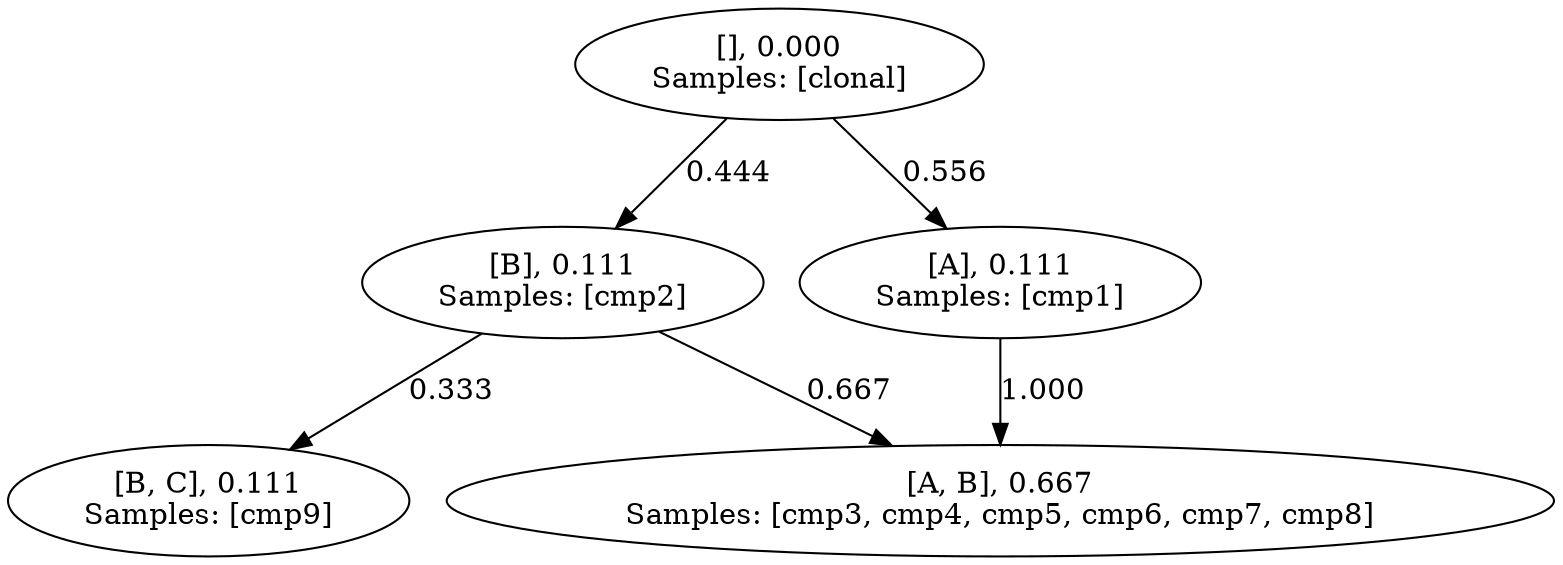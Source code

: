 digraph g{
0 [label="[], 0.000
Samples: [clonal]
"]
1 [label="[B], 0.111
Samples: [cmp2]
"]
2 [label="[A], 0.111
Samples: [cmp1]
"]
3 [label="[B, C], 0.111
Samples: [cmp9]
"]
4 [label="[A, B], 0.667
Samples: [cmp3, cmp4, cmp5, cmp6, cmp7, cmp8]
"]
0 -> 1[label="0.444"]
0 -> 2[label="0.556"]
1 -> 3[label="0.333"]
1 -> 4[label="0.667"]
2 -> 4[label="1.000"]
}
